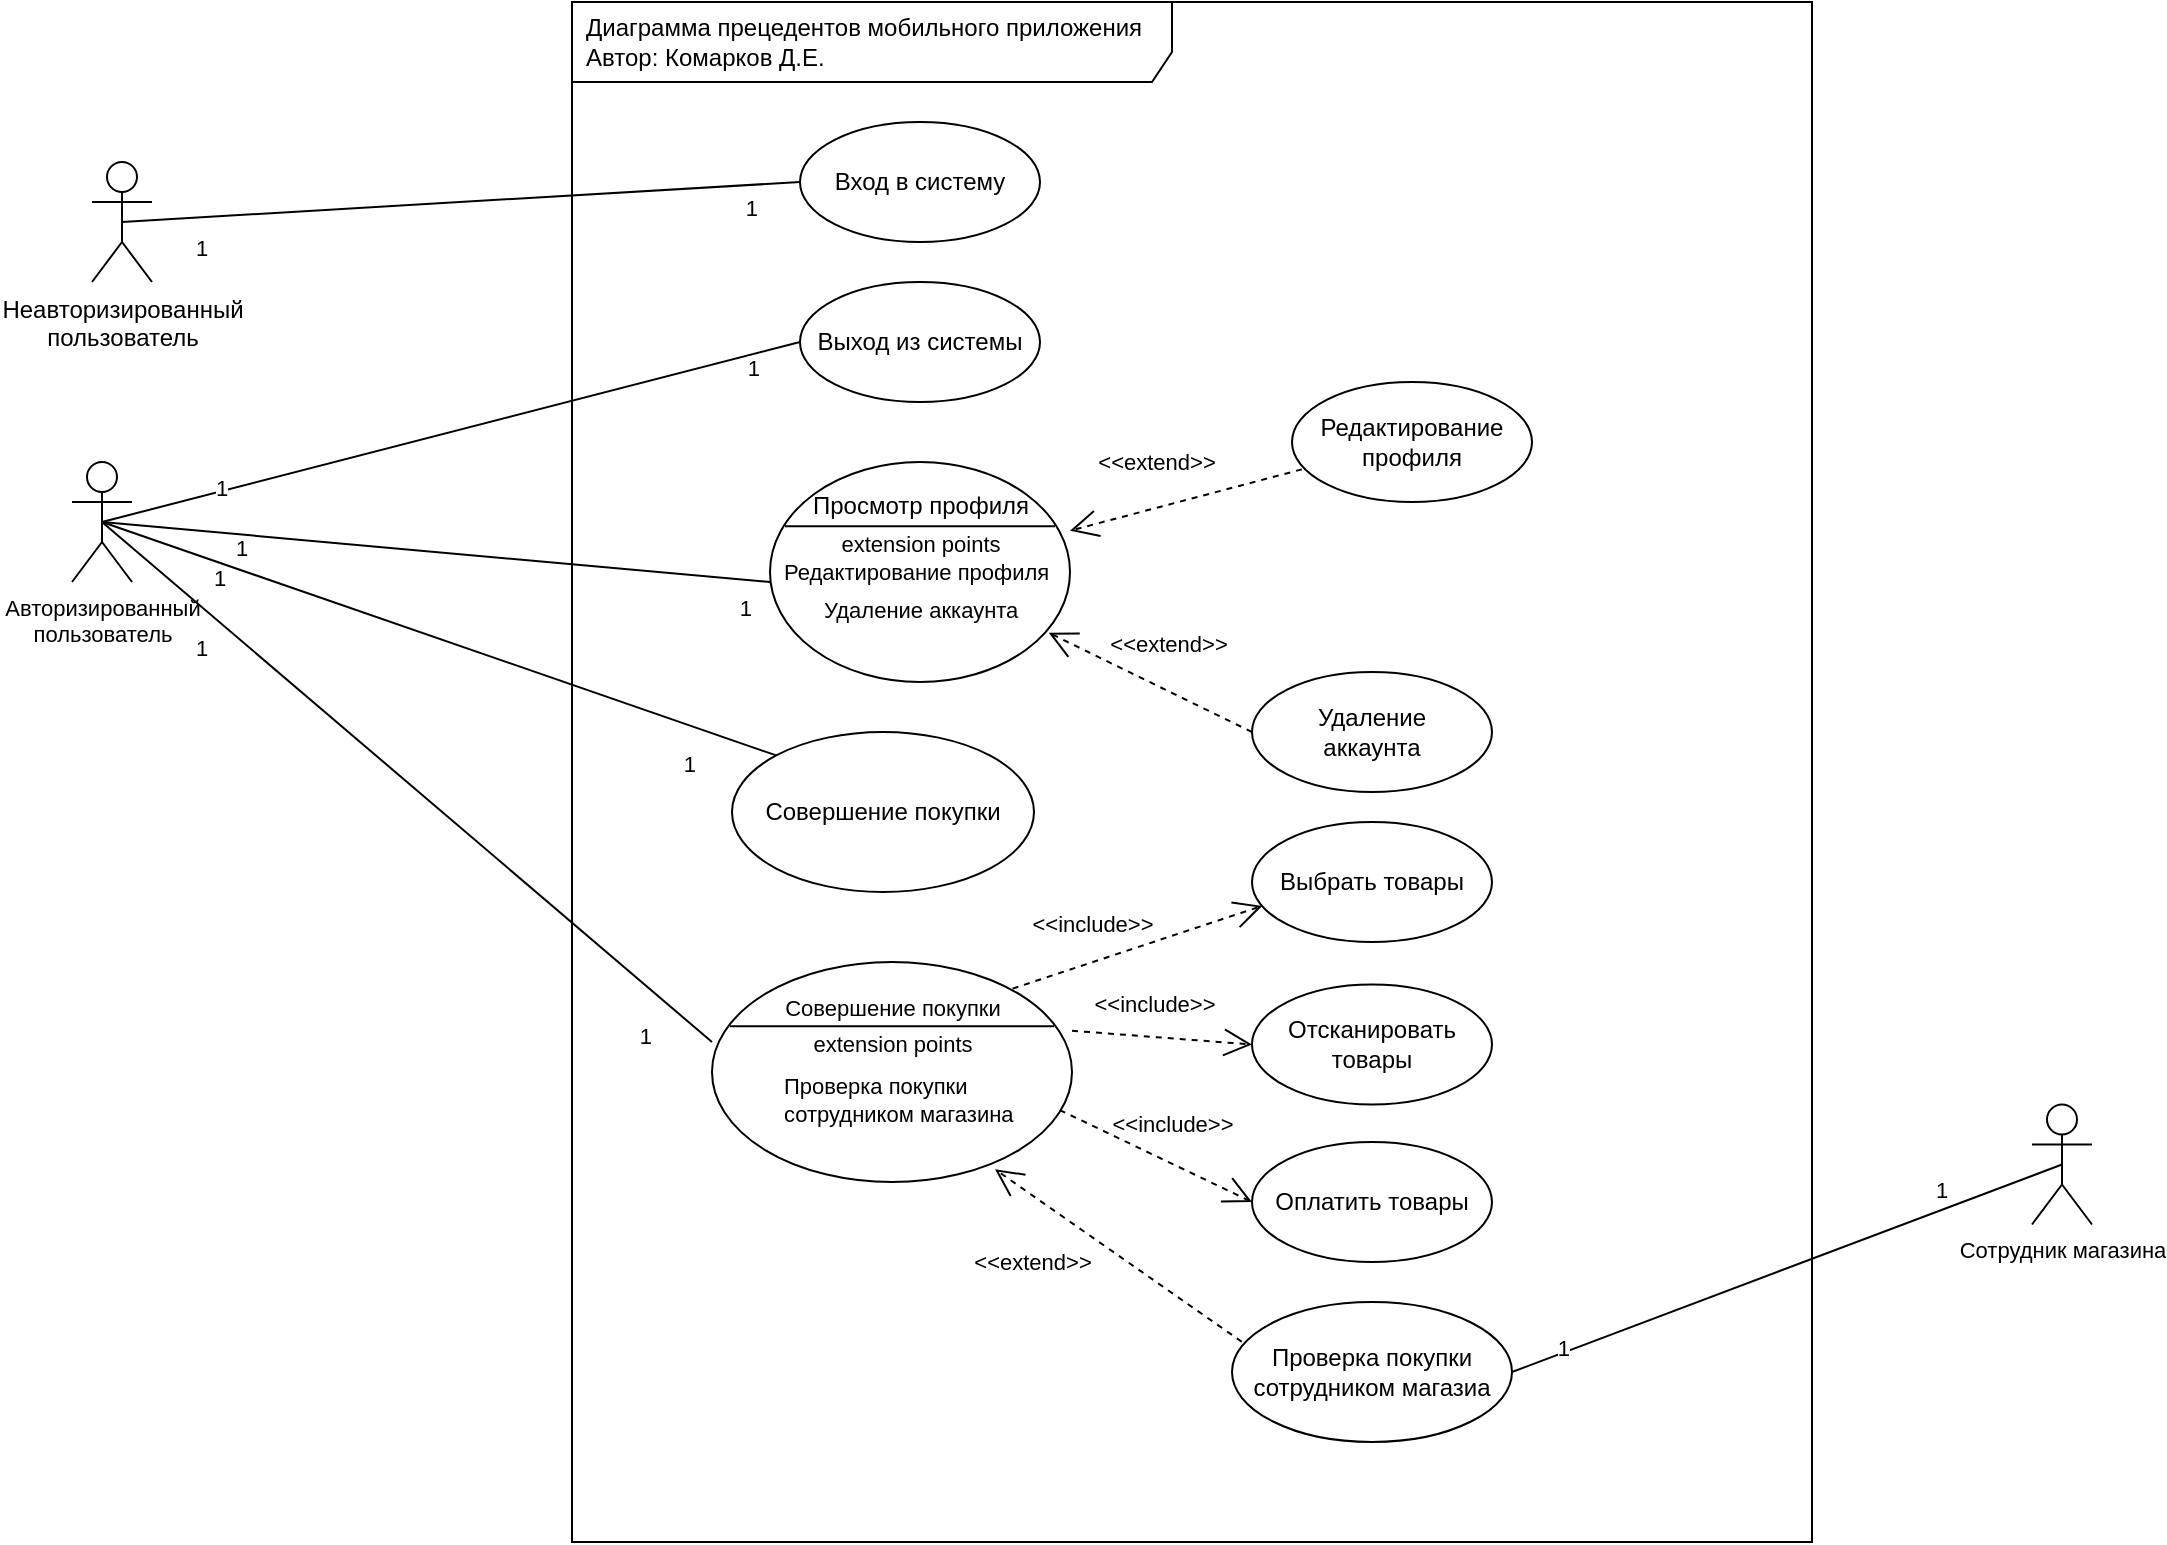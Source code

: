 <mxfile version="20.6.2" type="github">
  <diagram id="MyfrcoT3V8HYIWJfIPOm" name="Страница 1">
    <mxGraphModel dx="3555" dy="1763" grid="1" gridSize="10" guides="1" tooltips="1" connect="1" arrows="1" fold="1" page="1" pageScale="1" pageWidth="827" pageHeight="1169" math="0" shadow="0">
      <root>
        <mxCell id="0" />
        <mxCell id="1" parent="0" />
        <mxCell id="lNRA9f_z1uwhDUMOu0HC-1" value="Диаграмма прецедентов мобильного приложения&lt;br&gt;Автор: Комарков Д.Е." style="shape=umlFrame;whiteSpace=wrap;html=1;width=300;height=40;boundedLbl=1;verticalAlign=middle;align=left;spacingLeft=5;" vertex="1" parent="1">
          <mxGeometry x="300" y="220" width="620" height="770" as="geometry" />
        </mxCell>
        <mxCell id="lNRA9f_z1uwhDUMOu0HC-2" value="Неавторизированный&lt;br&gt;пользователь" style="shape=umlActor;verticalLabelPosition=bottom;verticalAlign=top;html=1;" vertex="1" parent="1">
          <mxGeometry x="60" y="300" width="30" height="60" as="geometry" />
        </mxCell>
        <mxCell id="lNRA9f_z1uwhDUMOu0HC-4" value="Вход в систему" style="ellipse;whiteSpace=wrap;html=1;" vertex="1" parent="1">
          <mxGeometry x="414" y="280" width="120" height="60" as="geometry" />
        </mxCell>
        <mxCell id="lNRA9f_z1uwhDUMOu0HC-10" value="" style="endArrow=none;html=1;endSize=12;startArrow=none;startSize=14;startFill=0;rounded=0;endFill=0;entryX=0;entryY=0.5;entryDx=0;entryDy=0;exitX=0.5;exitY=0.5;exitDx=0;exitDy=0;exitPerimeter=0;" edge="1" parent="1" source="lNRA9f_z1uwhDUMOu0HC-2" target="lNRA9f_z1uwhDUMOu0HC-4">
          <mxGeometry relative="1" as="geometry">
            <mxPoint x="190" y="440" as="sourcePoint" />
            <mxPoint x="350" y="440" as="targetPoint" />
          </mxGeometry>
        </mxCell>
        <mxCell id="lNRA9f_z1uwhDUMOu0HC-11" value="1" style="edgeLabel;resizable=0;html=1;align=left;verticalAlign=top;" connectable="0" vertex="1" parent="lNRA9f_z1uwhDUMOu0HC-10">
          <mxGeometry x="-1" relative="1" as="geometry">
            <mxPoint x="35" as="offset" />
          </mxGeometry>
        </mxCell>
        <mxCell id="lNRA9f_z1uwhDUMOu0HC-12" value="1" style="edgeLabel;resizable=0;html=1;align=right;verticalAlign=top;" connectable="0" vertex="1" parent="lNRA9f_z1uwhDUMOu0HC-10">
          <mxGeometry x="1" relative="1" as="geometry">
            <mxPoint x="-20" as="offset" />
          </mxGeometry>
        </mxCell>
        <mxCell id="lNRA9f_z1uwhDUMOu0HC-13" value="Авторизированный &lt;br&gt;пользователь" style="shape=umlActor;verticalLabelPosition=bottom;verticalAlign=top;html=1;fontFamily=Helvetica;fontSize=11;fontColor=default;" vertex="1" parent="1">
          <mxGeometry x="50" y="450" width="30" height="60" as="geometry" />
        </mxCell>
        <mxCell id="lNRA9f_z1uwhDUMOu0HC-14" value="" style="endArrow=none;html=1;endSize=12;startArrow=none;startSize=14;startFill=0;rounded=0;endFill=0;exitX=0.5;exitY=0.5;exitDx=0;exitDy=0;exitPerimeter=0;entryX=0;entryY=0.5;entryDx=0;entryDy=0;" edge="1" parent="1" source="lNRA9f_z1uwhDUMOu0HC-13" target="lNRA9f_z1uwhDUMOu0HC-17">
          <mxGeometry relative="1" as="geometry">
            <mxPoint x="150" y="480" as="sourcePoint" />
            <mxPoint x="390" y="470" as="targetPoint" />
          </mxGeometry>
        </mxCell>
        <mxCell id="lNRA9f_z1uwhDUMOu0HC-15" value="1" style="edgeLabel;resizable=0;html=1;align=left;verticalAlign=top;" connectable="0" vertex="1" parent="lNRA9f_z1uwhDUMOu0HC-14">
          <mxGeometry x="-1" relative="1" as="geometry">
            <mxPoint x="65" as="offset" />
          </mxGeometry>
        </mxCell>
        <mxCell id="lNRA9f_z1uwhDUMOu0HC-16" value="1" style="edgeLabel;resizable=0;html=1;align=right;verticalAlign=top;" connectable="0" vertex="1" parent="lNRA9f_z1uwhDUMOu0HC-14">
          <mxGeometry x="1" relative="1" as="geometry">
            <mxPoint x="-20" as="offset" />
          </mxGeometry>
        </mxCell>
        <mxCell id="lNRA9f_z1uwhDUMOu0HC-17" value="Выход из системы" style="ellipse;whiteSpace=wrap;html=1;" vertex="1" parent="1">
          <mxGeometry x="414" y="360" width="120" height="60" as="geometry" />
        </mxCell>
        <mxCell id="lNRA9f_z1uwhDUMOu0HC-19" value="" style="endArrow=none;html=1;endSize=12;startArrow=none;startSize=14;startFill=0;rounded=0;endFill=0;exitX=0.5;exitY=0.5;exitDx=0;exitDy=0;exitPerimeter=0;entryX=0;entryY=0;entryDx=0;entryDy=0;" edge="1" parent="1" source="lNRA9f_z1uwhDUMOu0HC-13" target="lNRA9f_z1uwhDUMOu0HC-44">
          <mxGeometry relative="1" as="geometry">
            <mxPoint x="170" y="580.0" as="sourcePoint" />
            <mxPoint x="414" y="470.0" as="targetPoint" />
          </mxGeometry>
        </mxCell>
        <mxCell id="lNRA9f_z1uwhDUMOu0HC-20" value="1" style="edgeLabel;resizable=0;html=1;align=left;verticalAlign=top;" connectable="0" vertex="1" parent="lNRA9f_z1uwhDUMOu0HC-19">
          <mxGeometry x="-1" relative="1" as="geometry">
            <mxPoint x="55" y="-30" as="offset" />
          </mxGeometry>
        </mxCell>
        <mxCell id="lNRA9f_z1uwhDUMOu0HC-21" value="1" style="edgeLabel;resizable=0;html=1;align=right;verticalAlign=top;" connectable="0" vertex="1" parent="lNRA9f_z1uwhDUMOu0HC-19">
          <mxGeometry x="1" relative="1" as="geometry">
            <mxPoint x="-9" as="offset" />
          </mxGeometry>
        </mxCell>
        <mxCell id="lNRA9f_z1uwhDUMOu0HC-22" value="Редактирование профиля" style="ellipse;whiteSpace=wrap;html=1;" vertex="1" parent="1">
          <mxGeometry x="660" y="410" width="120" height="60" as="geometry" />
        </mxCell>
        <mxCell id="lNRA9f_z1uwhDUMOu0HC-23" value="Удаление&lt;br&gt;аккаунта" style="ellipse;whiteSpace=wrap;html=1;" vertex="1" parent="1">
          <mxGeometry x="640" y="555" width="120" height="60" as="geometry" />
        </mxCell>
        <mxCell id="lNRA9f_z1uwhDUMOu0HC-35" value="Совершение покупки" style="ellipse;whiteSpace=wrap;html=1;" vertex="1" parent="1">
          <mxGeometry x="380" y="585" width="151" height="80" as="geometry" />
        </mxCell>
        <mxCell id="lNRA9f_z1uwhDUMOu0HC-36" value="" style="endArrow=none;html=1;endSize=12;startArrow=none;startSize=14;startFill=0;rounded=0;endFill=0;exitX=0.5;exitY=0.5;exitDx=0;exitDy=0;exitPerimeter=0;entryX=0;entryY=0;entryDx=0;entryDy=0;" edge="1" parent="1" source="lNRA9f_z1uwhDUMOu0HC-13" target="lNRA9f_z1uwhDUMOu0HC-35">
          <mxGeometry relative="1" as="geometry">
            <mxPoint x="110" y="610.0" as="sourcePoint" />
            <mxPoint x="449" y="610.0" as="targetPoint" />
          </mxGeometry>
        </mxCell>
        <mxCell id="lNRA9f_z1uwhDUMOu0HC-37" value="1" style="edgeLabel;resizable=0;html=1;align=left;verticalAlign=top;" connectable="0" vertex="1" parent="lNRA9f_z1uwhDUMOu0HC-36">
          <mxGeometry x="-1" relative="1" as="geometry">
            <mxPoint x="54" y="15" as="offset" />
          </mxGeometry>
        </mxCell>
        <mxCell id="lNRA9f_z1uwhDUMOu0HC-38" value="1" style="edgeLabel;resizable=0;html=1;align=right;verticalAlign=top;" connectable="0" vertex="1" parent="lNRA9f_z1uwhDUMOu0HC-36">
          <mxGeometry x="1" relative="1" as="geometry">
            <mxPoint x="-39" y="-9" as="offset" />
          </mxGeometry>
        </mxCell>
        <mxCell id="lNRA9f_z1uwhDUMOu0HC-39" value="" style="shape=ellipse;container=1;horizontal=1;horizontalStack=0;resizeParent=1;resizeParentMax=0;resizeLast=0;html=1;dashed=0;collapsible=0;fontFamily=Helvetica;fontSize=11;fontColor=default;" vertex="1" parent="1">
          <mxGeometry x="399" y="450" width="150" height="110" as="geometry" />
        </mxCell>
        <mxCell id="lNRA9f_z1uwhDUMOu0HC-40" value="&lt;span style=&quot;font-size: 12px;&quot;&gt;&lt;br&gt;Просмотр профиля&lt;/span&gt;" style="html=1;strokeColor=none;fillColor=none;align=center;verticalAlign=middle;rotatable=0;fontFamily=Helvetica;fontSize=11;fontColor=default;" vertex="1" parent="lNRA9f_z1uwhDUMOu0HC-39">
          <mxGeometry width="150" height="27.5" as="geometry" />
        </mxCell>
        <mxCell id="lNRA9f_z1uwhDUMOu0HC-41" value="" style="line;strokeWidth=1;fillColor=none;rotatable=0;labelPosition=right;points=[];portConstraint=eastwest;dashed=0;resizeWidth=1;fontFamily=Helvetica;fontSize=11;fontColor=default;" vertex="1" parent="lNRA9f_z1uwhDUMOu0HC-39">
          <mxGeometry x="7.5" y="27.5" width="135" height="9.167" as="geometry" />
        </mxCell>
        <mxCell id="lNRA9f_z1uwhDUMOu0HC-42" value="extension points" style="text;html=1;align=center;verticalAlign=middle;rotatable=0;fillColor=none;strokeColor=none;fontFamily=Helvetica;fontSize=11;fontColor=default;" vertex="1" parent="lNRA9f_z1uwhDUMOu0HC-39">
          <mxGeometry y="27.5" width="150" height="27.5" as="geometry" />
        </mxCell>
        <mxCell id="lNRA9f_z1uwhDUMOu0HC-43" value="Редактирование профиля" style="text;html=1;align=left;verticalAlign=middle;rotatable=0;spacingLeft=25;fillColor=none;strokeColor=none;fontFamily=Helvetica;fontSize=11;fontColor=default;" vertex="1" parent="lNRA9f_z1uwhDUMOu0HC-39">
          <mxGeometry x="-20" y="41.247" width="150" height="27.5" as="geometry" />
        </mxCell>
        <mxCell id="lNRA9f_z1uwhDUMOu0HC-44" value="Удаление аккаунта" style="text;html=1;align=left;verticalAlign=middle;rotatable=0;spacingLeft=25;fillColor=none;strokeColor=none;fontFamily=Helvetica;fontSize=11;fontColor=default;" vertex="1" parent="lNRA9f_z1uwhDUMOu0HC-39">
          <mxGeometry y="59.997" width="150" height="27.5" as="geometry" />
        </mxCell>
        <mxCell id="lNRA9f_z1uwhDUMOu0HC-45" value="&amp;lt;&amp;lt;extend&amp;gt;&amp;gt;" style="html=1;verticalAlign=bottom;labelBackgroundColor=none;endArrow=open;endFill=0;dashed=1;rounded=0;strokeColor=default;fontFamily=Helvetica;fontSize=11;fontColor=default;startSize=14;endSize=12;shape=connector;exitX=0.041;exitY=0.728;exitDx=0;exitDy=0;exitPerimeter=0;entryX=1;entryY=0.25;entryDx=0;entryDy=0;" edge="1" parent="1" source="lNRA9f_z1uwhDUMOu0HC-22" target="lNRA9f_z1uwhDUMOu0HC-42">
          <mxGeometry x="0.192" y="-13" width="160" relative="1" as="geometry">
            <mxPoint x="534" y="660" as="sourcePoint" />
            <mxPoint x="694" y="660" as="targetPoint" />
            <mxPoint as="offset" />
          </mxGeometry>
        </mxCell>
        <mxCell id="lNRA9f_z1uwhDUMOu0HC-46" value="&amp;lt;&amp;lt;extend&amp;gt;&amp;gt;" style="html=1;verticalAlign=bottom;labelBackgroundColor=none;endArrow=open;endFill=0;dashed=1;rounded=0;strokeColor=default;fontFamily=Helvetica;fontSize=11;fontColor=default;startSize=14;endSize=12;shape=connector;exitX=0;exitY=0.5;exitDx=0;exitDy=0;entryX=0.929;entryY=0.776;entryDx=0;entryDy=0;entryPerimeter=0;" edge="1" parent="1" source="lNRA9f_z1uwhDUMOu0HC-23" target="lNRA9f_z1uwhDUMOu0HC-39">
          <mxGeometry x="-0.057" y="-13" width="160" relative="1" as="geometry">
            <mxPoint x="674.92" y="463.68" as="sourcePoint" />
            <mxPoint x="590" y="494.375" as="targetPoint" />
            <mxPoint as="offset" />
          </mxGeometry>
        </mxCell>
        <mxCell id="lNRA9f_z1uwhDUMOu0HC-47" value="Отсканировать товары" style="ellipse;whiteSpace=wrap;html=1;" vertex="1" parent="1">
          <mxGeometry x="640" y="711.25" width="120" height="60" as="geometry" />
        </mxCell>
        <mxCell id="lNRA9f_z1uwhDUMOu0HC-48" value="Оплатить товары" style="ellipse;whiteSpace=wrap;html=1;" vertex="1" parent="1">
          <mxGeometry x="640" y="790" width="120" height="60" as="geometry" />
        </mxCell>
        <mxCell id="lNRA9f_z1uwhDUMOu0HC-49" value="Выбрать товары" style="ellipse;whiteSpace=wrap;html=1;" vertex="1" parent="1">
          <mxGeometry x="640" y="630" width="120" height="60" as="geometry" />
        </mxCell>
        <mxCell id="lNRA9f_z1uwhDUMOu0HC-50" value="" style="shape=ellipse;container=1;horizontal=1;horizontalStack=0;resizeParent=1;resizeParentMax=0;resizeLast=0;html=1;dashed=0;collapsible=0;fontFamily=Helvetica;fontSize=11;fontColor=default;" vertex="1" parent="1">
          <mxGeometry x="370" y="700" width="180" height="110" as="geometry" />
        </mxCell>
        <mxCell id="lNRA9f_z1uwhDUMOu0HC-51" value="Совершение покупки" style="html=1;strokeColor=none;fillColor=none;align=center;verticalAlign=middle;rotatable=0;fontFamily=Helvetica;fontSize=11;fontColor=default;" vertex="1" parent="lNRA9f_z1uwhDUMOu0HC-50">
          <mxGeometry y="9.169" width="180" height="27.5" as="geometry" />
        </mxCell>
        <mxCell id="lNRA9f_z1uwhDUMOu0HC-52" value="" style="line;strokeWidth=1;fillColor=none;rotatable=0;labelPosition=right;points=[];portConstraint=eastwest;dashed=0;resizeWidth=1;fontFamily=Helvetica;fontSize=11;fontColor=default;" vertex="1" parent="lNRA9f_z1uwhDUMOu0HC-50">
          <mxGeometry x="9.0" y="27.5" width="162" height="9.167" as="geometry" />
        </mxCell>
        <mxCell id="lNRA9f_z1uwhDUMOu0HC-53" value="extension points" style="text;html=1;align=center;verticalAlign=middle;rotatable=0;fillColor=none;strokeColor=none;fontFamily=Helvetica;fontSize=11;fontColor=default;" vertex="1" parent="lNRA9f_z1uwhDUMOu0HC-50">
          <mxGeometry y="27.5" width="180" height="27.5" as="geometry" />
        </mxCell>
        <mxCell id="lNRA9f_z1uwhDUMOu0HC-54" value="Проверка покупки &lt;br&gt;сотрудником магазина" style="text;html=1;align=left;verticalAlign=middle;rotatable=0;spacingLeft=25;fillColor=none;strokeColor=none;fontFamily=Helvetica;fontSize=11;fontColor=default;" vertex="1" parent="lNRA9f_z1uwhDUMOu0HC-50">
          <mxGeometry x="9" y="55" width="159" height="27.5" as="geometry" />
        </mxCell>
        <mxCell id="lNRA9f_z1uwhDUMOu0HC-56" value="&amp;lt;&amp;lt;include&amp;gt;&amp;gt;" style="html=1;verticalAlign=bottom;labelBackgroundColor=none;endArrow=open;endFill=0;dashed=1;rounded=0;strokeColor=default;fontFamily=Helvetica;fontSize=11;fontColor=default;startSize=14;endSize=12;shape=connector;exitX=0.835;exitY=0.121;exitDx=0;exitDy=0;exitPerimeter=0;entryX=0.043;entryY=0.699;entryDx=0;entryDy=0;entryPerimeter=0;" edge="1" parent="1" source="lNRA9f_z1uwhDUMOu0HC-50" target="lNRA9f_z1uwhDUMOu0HC-49">
          <mxGeometry x="-0.316" y="10" width="160" relative="1" as="geometry">
            <mxPoint x="550" y="690" as="sourcePoint" />
            <mxPoint x="710" y="690" as="targetPoint" />
            <mxPoint as="offset" />
          </mxGeometry>
        </mxCell>
        <mxCell id="lNRA9f_z1uwhDUMOu0HC-57" value="&amp;lt;&amp;lt;include&amp;gt;&amp;gt;" style="html=1;verticalAlign=bottom;labelBackgroundColor=none;endArrow=open;endFill=0;dashed=1;rounded=0;strokeColor=default;fontFamily=Helvetica;fontSize=11;fontColor=default;startSize=14;endSize=12;shape=connector;exitX=1;exitY=0.25;exitDx=0;exitDy=0;entryX=0;entryY=0.5;entryDx=0;entryDy=0;" edge="1" parent="1" source="lNRA9f_z1uwhDUMOu0HC-53" target="lNRA9f_z1uwhDUMOu0HC-47">
          <mxGeometry x="-0.099" y="7" width="160" relative="1" as="geometry">
            <mxPoint x="560.0" y="751.37" as="sourcePoint" />
            <mxPoint x="684.86" y="710" as="targetPoint" />
            <mxPoint as="offset" />
          </mxGeometry>
        </mxCell>
        <mxCell id="lNRA9f_z1uwhDUMOu0HC-58" value="&amp;lt;&amp;lt;include&amp;gt;&amp;gt;" style="html=1;verticalAlign=bottom;labelBackgroundColor=none;endArrow=open;endFill=0;dashed=1;rounded=0;strokeColor=default;fontFamily=Helvetica;fontSize=11;fontColor=default;startSize=14;endSize=12;shape=connector;exitX=0.966;exitY=0.673;exitDx=0;exitDy=0;entryX=0;entryY=0.5;entryDx=0;entryDy=0;exitPerimeter=0;" edge="1" parent="1" source="lNRA9f_z1uwhDUMOu0HC-50" target="lNRA9f_z1uwhDUMOu0HC-48">
          <mxGeometry x="0.079" y="9" width="160" relative="1" as="geometry">
            <mxPoint x="549" y="790.005" as="sourcePoint" />
            <mxPoint x="659" y="796.88" as="targetPoint" />
            <mxPoint y="-1" as="offset" />
          </mxGeometry>
        </mxCell>
        <mxCell id="lNRA9f_z1uwhDUMOu0HC-59" value="Проверка покупки&lt;br&gt;сотрудником магазиа" style="ellipse;whiteSpace=wrap;html=1;" vertex="1" parent="1">
          <mxGeometry x="630" y="870" width="140" height="70" as="geometry" />
        </mxCell>
        <mxCell id="lNRA9f_z1uwhDUMOu0HC-60" value="&amp;lt;&amp;lt;extend&amp;gt;&amp;gt;" style="html=1;verticalAlign=bottom;labelBackgroundColor=none;endArrow=open;endFill=0;dashed=1;rounded=0;strokeColor=default;fontFamily=Helvetica;fontSize=11;fontColor=default;startSize=14;endSize=12;shape=connector;exitX=0.035;exitY=0.284;exitDx=0;exitDy=0;exitPerimeter=0;entryX=0.786;entryY=0.942;entryDx=0;entryDy=0;entryPerimeter=0;" edge="1" parent="1" source="lNRA9f_z1uwhDUMOu0HC-59" target="lNRA9f_z1uwhDUMOu0HC-50">
          <mxGeometry x="0.369" y="36" width="160" relative="1" as="geometry">
            <mxPoint x="430" y="880" as="sourcePoint" />
            <mxPoint x="590" y="880" as="targetPoint" />
            <mxPoint y="-1" as="offset" />
          </mxGeometry>
        </mxCell>
        <mxCell id="lNRA9f_z1uwhDUMOu0HC-61" value="" style="endArrow=none;html=1;endSize=12;startArrow=none;startSize=14;startFill=0;rounded=0;endFill=0;exitX=0.5;exitY=0.5;exitDx=0;exitDy=0;exitPerimeter=0;" edge="1" parent="1" source="lNRA9f_z1uwhDUMOu0HC-13">
          <mxGeometry relative="1" as="geometry">
            <mxPoint x="53.31" y="615" as="sourcePoint" />
            <mxPoint x="370" y="740" as="targetPoint" />
          </mxGeometry>
        </mxCell>
        <mxCell id="lNRA9f_z1uwhDUMOu0HC-62" value="1" style="edgeLabel;resizable=0;html=1;align=left;verticalAlign=top;" connectable="0" vertex="1" parent="lNRA9f_z1uwhDUMOu0HC-61">
          <mxGeometry x="-1" relative="1" as="geometry">
            <mxPoint x="45" y="50" as="offset" />
          </mxGeometry>
        </mxCell>
        <mxCell id="lNRA9f_z1uwhDUMOu0HC-63" value="1" style="edgeLabel;resizable=0;html=1;align=right;verticalAlign=top;" connectable="0" vertex="1" parent="lNRA9f_z1uwhDUMOu0HC-61">
          <mxGeometry x="1" relative="1" as="geometry">
            <mxPoint x="-30" y="-16" as="offset" />
          </mxGeometry>
        </mxCell>
        <mxCell id="lNRA9f_z1uwhDUMOu0HC-64" value="Сотрудник магазина" style="shape=umlActor;verticalLabelPosition=bottom;verticalAlign=top;html=1;fontFamily=Helvetica;fontSize=11;fontColor=default;" vertex="1" parent="1">
          <mxGeometry x="1030" y="771.25" width="30" height="60" as="geometry" />
        </mxCell>
        <mxCell id="lNRA9f_z1uwhDUMOu0HC-65" value="" style="endArrow=none;html=1;endSize=12;startArrow=none;startSize=14;startFill=0;rounded=0;endFill=0;exitX=0.5;exitY=0.5;exitDx=0;exitDy=0;exitPerimeter=0;entryX=1;entryY=0.5;entryDx=0;entryDy=0;" edge="1" parent="1" source="lNRA9f_z1uwhDUMOu0HC-64" target="lNRA9f_z1uwhDUMOu0HC-59">
          <mxGeometry relative="1" as="geometry">
            <mxPoint x="1010" y="680" as="sourcePoint" />
            <mxPoint x="1315" y="940" as="targetPoint" />
          </mxGeometry>
        </mxCell>
        <mxCell id="lNRA9f_z1uwhDUMOu0HC-66" value="1" style="edgeLabel;resizable=0;html=1;align=left;verticalAlign=top;" connectable="0" vertex="1" parent="lNRA9f_z1uwhDUMOu0HC-65">
          <mxGeometry x="-1" relative="1" as="geometry">
            <mxPoint x="-65" as="offset" />
          </mxGeometry>
        </mxCell>
        <mxCell id="lNRA9f_z1uwhDUMOu0HC-67" value="1" style="edgeLabel;resizable=0;html=1;align=right;verticalAlign=top;" connectable="0" vertex="1" parent="lNRA9f_z1uwhDUMOu0HC-65">
          <mxGeometry x="1" relative="1" as="geometry">
            <mxPoint x="30" y="-25" as="offset" />
          </mxGeometry>
        </mxCell>
      </root>
    </mxGraphModel>
  </diagram>
</mxfile>
